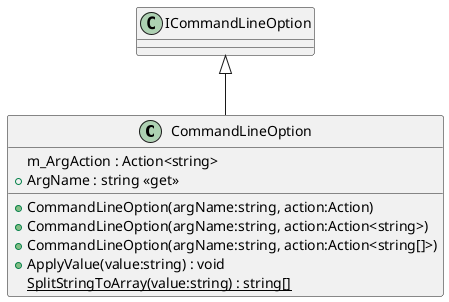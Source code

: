 @startuml
class CommandLineOption {
    m_ArgAction : Action<string>
    + CommandLineOption(argName:string, action:Action)
    + CommandLineOption(argName:string, action:Action<string>)
    + CommandLineOption(argName:string, action:Action<string[]>)
    + ArgName : string <<get>>
    + ApplyValue(value:string) : void
    {static} SplitStringToArray(value:string) : string[]
}
ICommandLineOption <|-- CommandLineOption
@enduml
